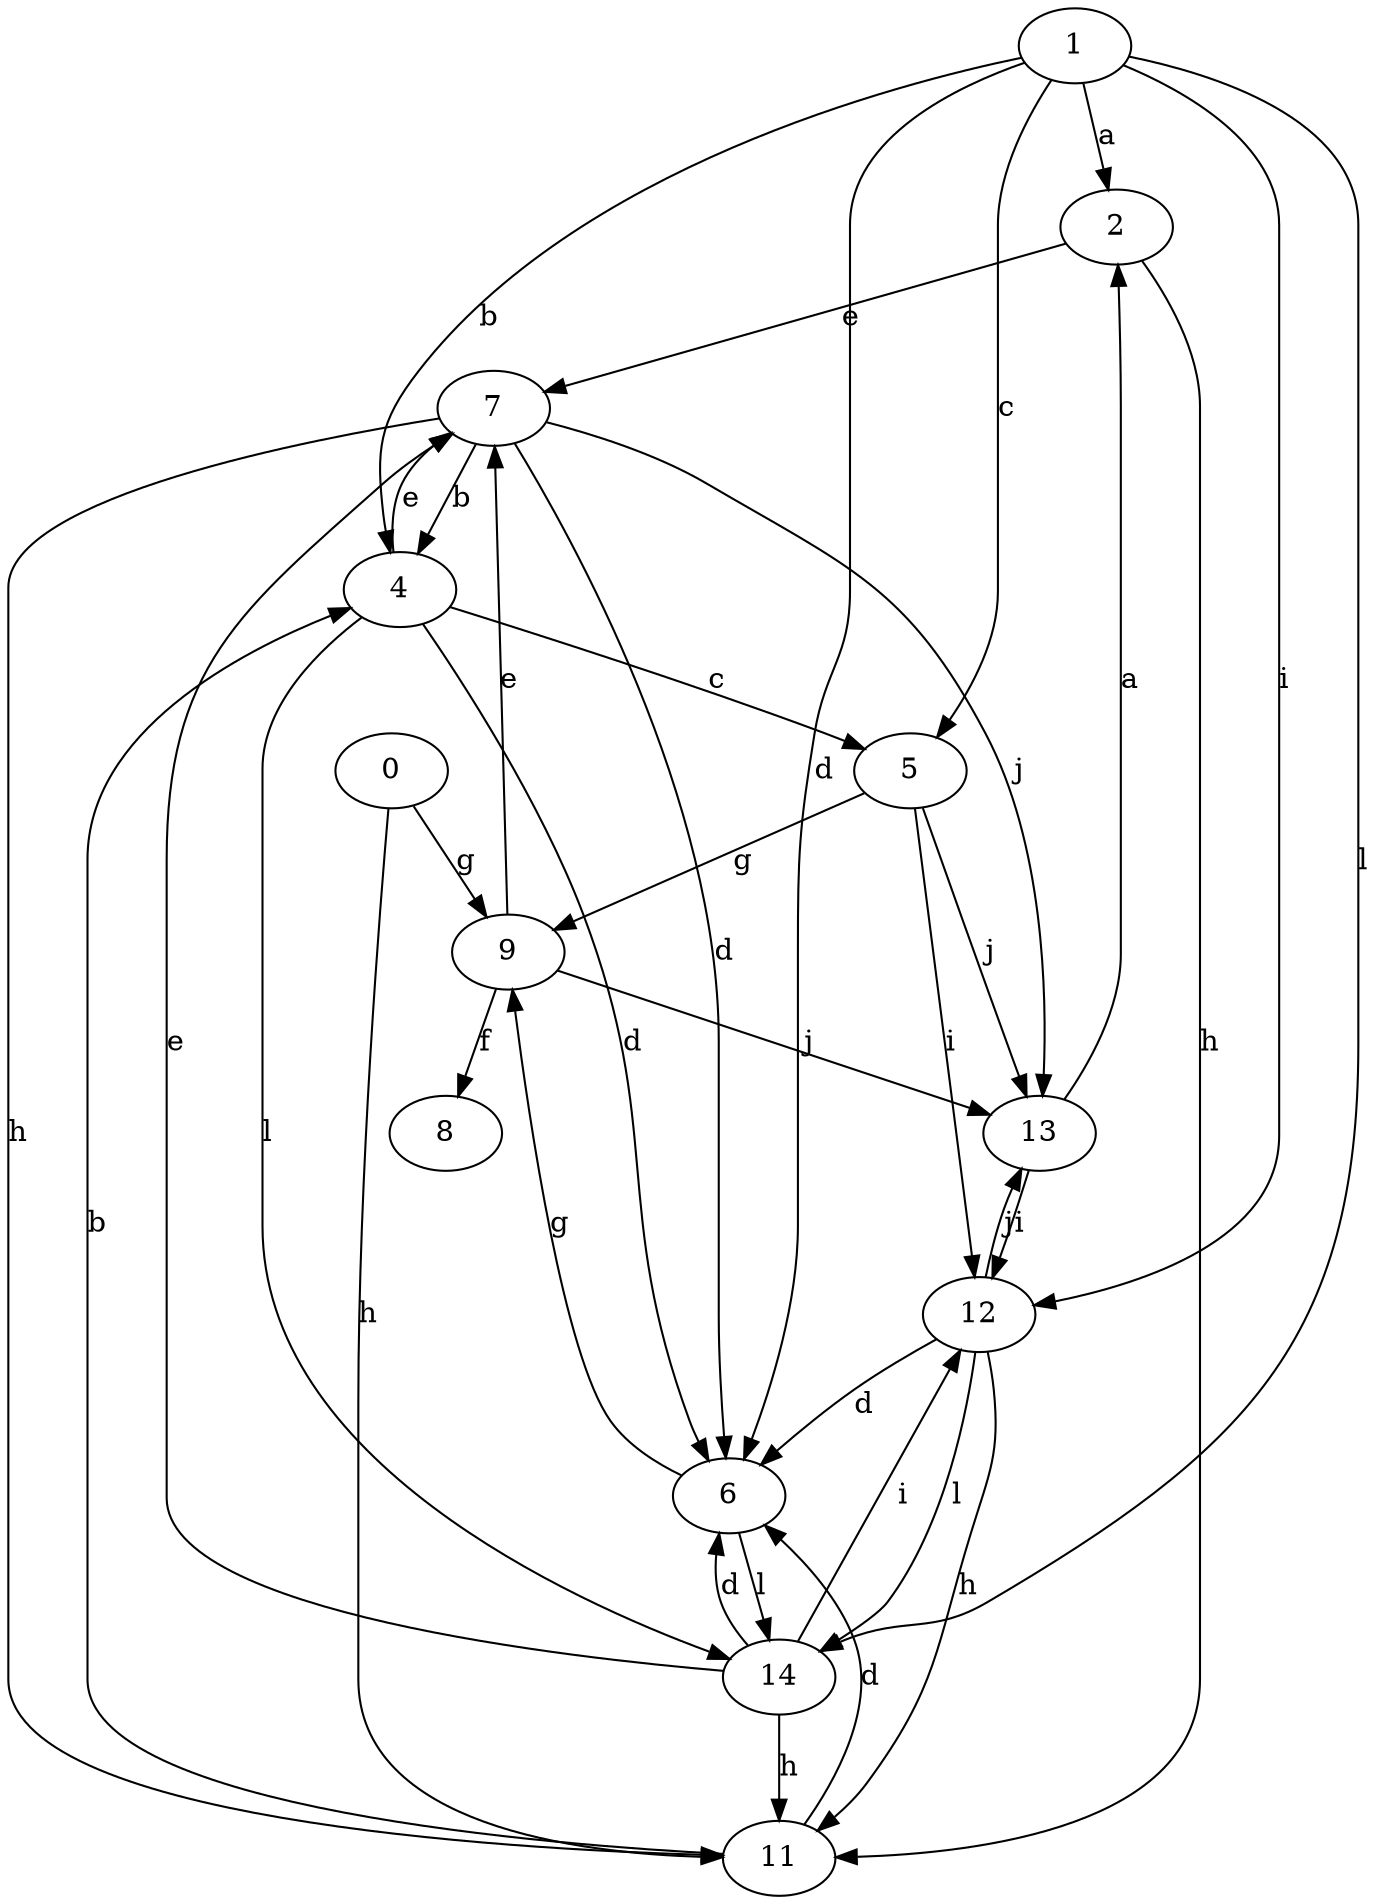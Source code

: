 strict digraph  {
1;
2;
4;
0;
5;
6;
7;
8;
9;
11;
12;
13;
14;
1 -> 2  [label=a];
1 -> 4  [label=b];
1 -> 5  [label=c];
1 -> 6  [label=d];
1 -> 12  [label=i];
1 -> 14  [label=l];
2 -> 7  [label=e];
2 -> 11  [label=h];
4 -> 5  [label=c];
4 -> 6  [label=d];
4 -> 7  [label=e];
4 -> 14  [label=l];
0 -> 9  [label=g];
0 -> 11  [label=h];
5 -> 9  [label=g];
5 -> 12  [label=i];
5 -> 13  [label=j];
6 -> 9  [label=g];
6 -> 14  [label=l];
7 -> 4  [label=b];
7 -> 6  [label=d];
7 -> 11  [label=h];
7 -> 13  [label=j];
9 -> 7  [label=e];
9 -> 8  [label=f];
9 -> 13  [label=j];
11 -> 4  [label=b];
11 -> 6  [label=d];
12 -> 6  [label=d];
12 -> 11  [label=h];
12 -> 13  [label=j];
12 -> 14  [label=l];
13 -> 2  [label=a];
13 -> 12  [label=i];
14 -> 6  [label=d];
14 -> 7  [label=e];
14 -> 11  [label=h];
14 -> 12  [label=i];
}
